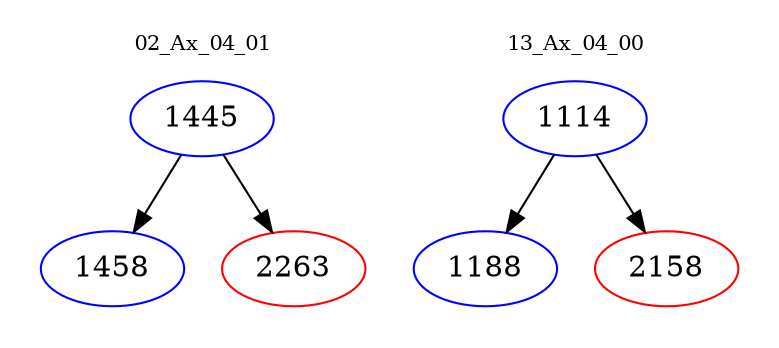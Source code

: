 digraph{
subgraph cluster_0 {
color = white
label = "02_Ax_04_01";
fontsize=10;
T0_1445 [label="1445", color="blue"]
T0_1445 -> T0_1458 [color="black"]
T0_1458 [label="1458", color="blue"]
T0_1445 -> T0_2263 [color="black"]
T0_2263 [label="2263", color="red"]
}
subgraph cluster_1 {
color = white
label = "13_Ax_04_00";
fontsize=10;
T1_1114 [label="1114", color="blue"]
T1_1114 -> T1_1188 [color="black"]
T1_1188 [label="1188", color="blue"]
T1_1114 -> T1_2158 [color="black"]
T1_2158 [label="2158", color="red"]
}
}
